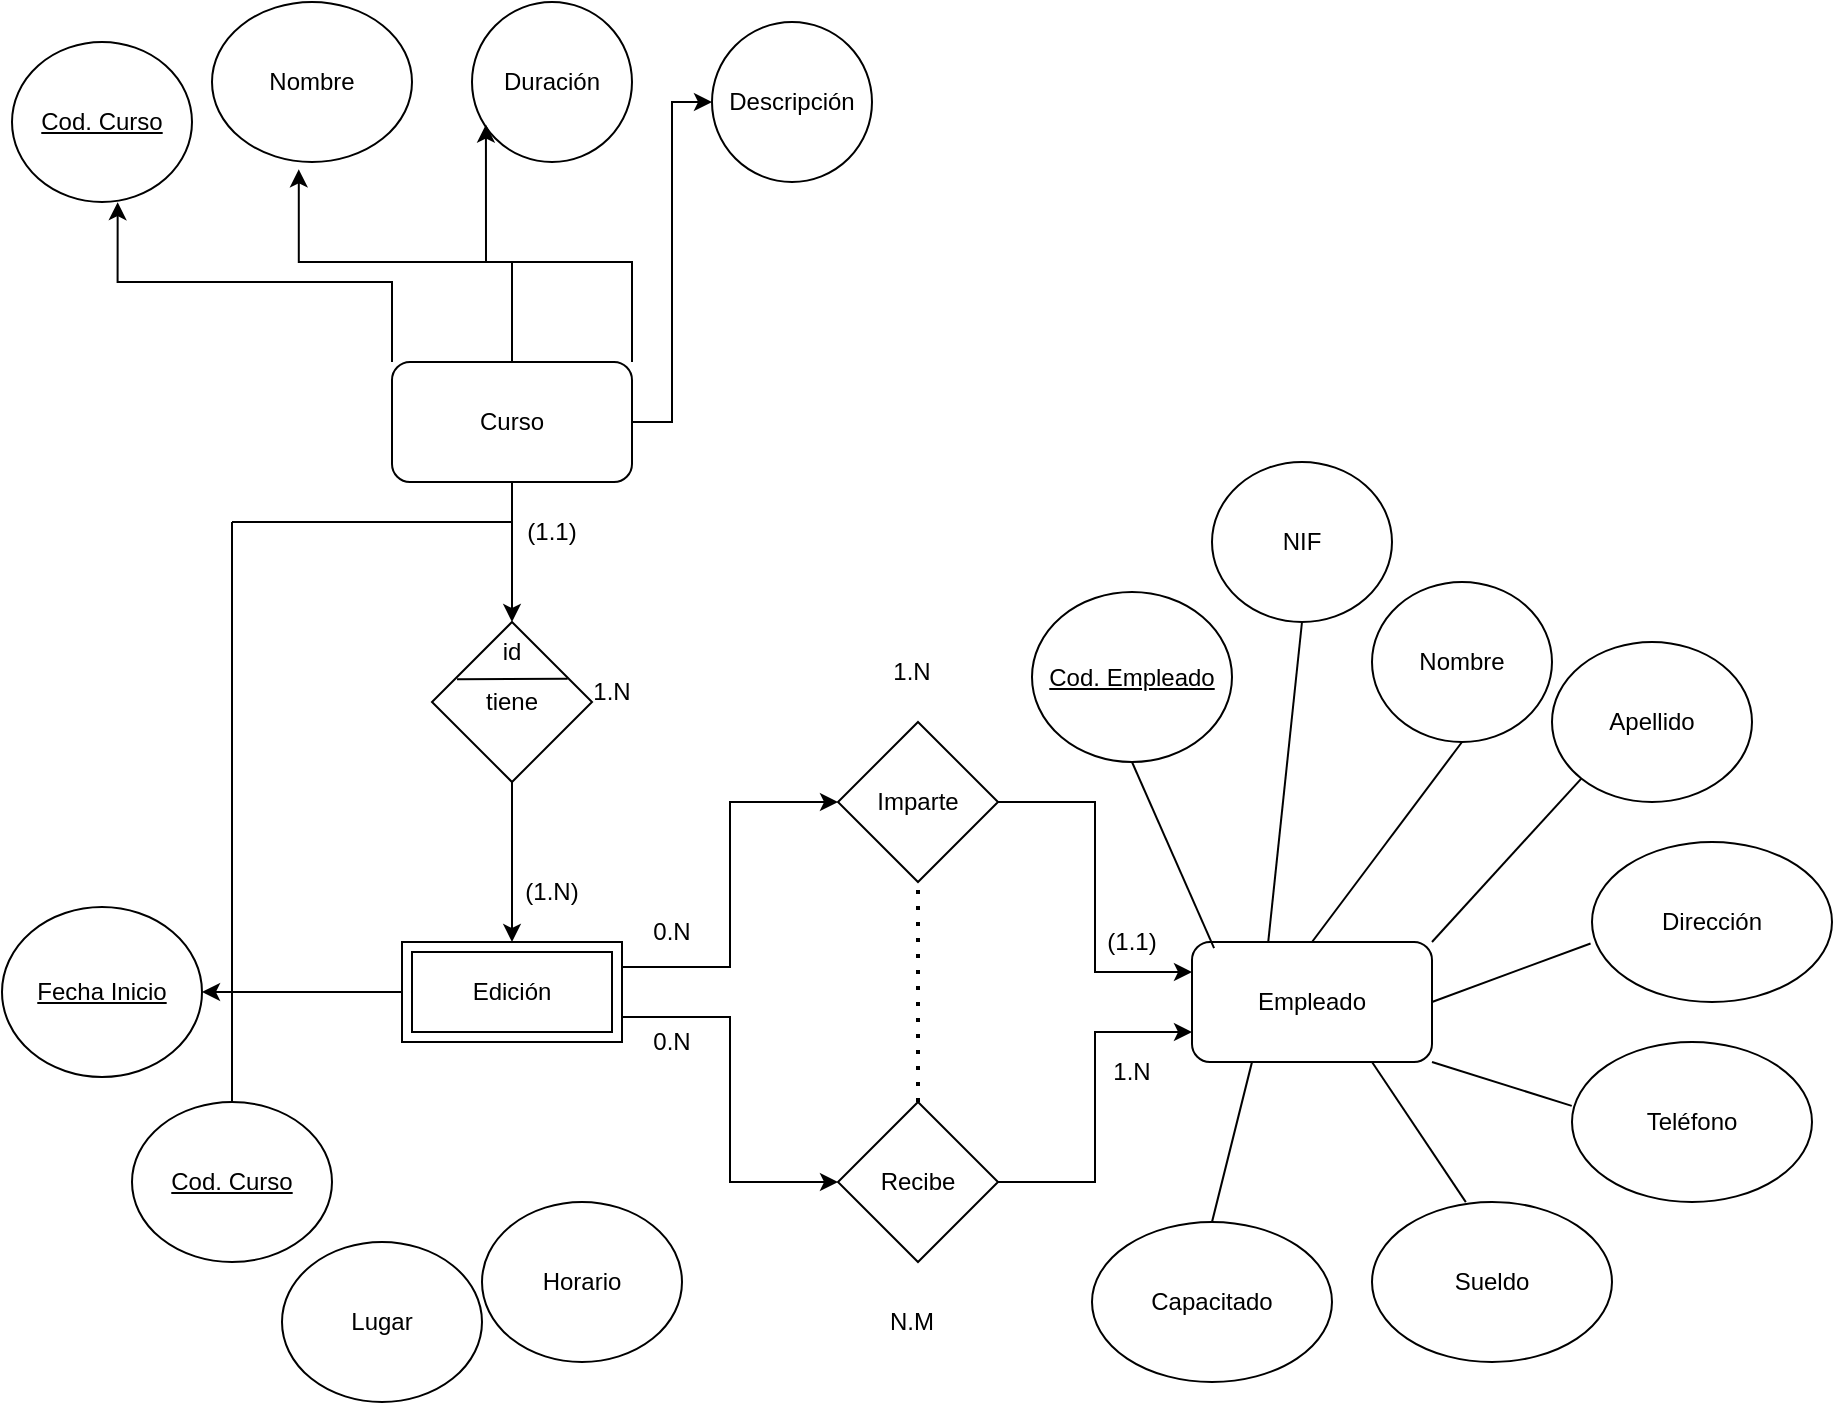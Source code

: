 <mxfile version="28.2.8">
  <diagram name="Página-1" id="TizYcHpgxzE9ANQEfFX4">
    <mxGraphModel dx="1236" dy="724" grid="1" gridSize="10" guides="1" tooltips="1" connect="1" arrows="1" fold="1" page="1" pageScale="1" pageWidth="827" pageHeight="1169" math="0" shadow="0">
      <root>
        <mxCell id="0" />
        <mxCell id="1" parent="0" />
        <mxCell id="aFWC-6pnRCuzpnIg-58M-1" value="Empleado" style="rounded=1;whiteSpace=wrap;html=1;" vertex="1" parent="1">
          <mxGeometry x="600" y="520" width="120" height="60" as="geometry" />
        </mxCell>
        <mxCell id="aFWC-6pnRCuzpnIg-58M-20" style="edgeStyle=orthogonalEdgeStyle;rounded=0;orthogonalLoop=1;jettySize=auto;html=1;exitX=0.5;exitY=1;exitDx=0;exitDy=0;entryX=0.5;entryY=0;entryDx=0;entryDy=0;" edge="1" parent="1" source="aFWC-6pnRCuzpnIg-58M-3" target="aFWC-6pnRCuzpnIg-58M-13">
          <mxGeometry relative="1" as="geometry" />
        </mxCell>
        <mxCell id="aFWC-6pnRCuzpnIg-58M-27" style="edgeStyle=orthogonalEdgeStyle;rounded=0;orthogonalLoop=1;jettySize=auto;html=1;exitX=1;exitY=0.5;exitDx=0;exitDy=0;entryX=0;entryY=0.5;entryDx=0;entryDy=0;" edge="1" parent="1" source="aFWC-6pnRCuzpnIg-58M-3" target="aFWC-6pnRCuzpnIg-58M-6">
          <mxGeometry relative="1" as="geometry" />
        </mxCell>
        <mxCell id="aFWC-6pnRCuzpnIg-58M-3" value="Curso" style="rounded=1;whiteSpace=wrap;html=1;" vertex="1" parent="1">
          <mxGeometry x="200" y="230" width="120" height="60" as="geometry" />
        </mxCell>
        <mxCell id="aFWC-6pnRCuzpnIg-58M-26" style="edgeStyle=orthogonalEdgeStyle;rounded=0;orthogonalLoop=1;jettySize=auto;html=1;exitX=0;exitY=0.5;exitDx=0;exitDy=0;entryX=1;entryY=0.5;entryDx=0;entryDy=0;" edge="1" parent="1" source="aFWC-6pnRCuzpnIg-58M-4" target="aFWC-6pnRCuzpnIg-58M-25">
          <mxGeometry relative="1" as="geometry" />
        </mxCell>
        <mxCell id="aFWC-6pnRCuzpnIg-58M-30" style="edgeStyle=orthogonalEdgeStyle;rounded=0;orthogonalLoop=1;jettySize=auto;html=1;exitX=1;exitY=0.25;exitDx=0;exitDy=0;entryX=0;entryY=0.5;entryDx=0;entryDy=0;" edge="1" parent="1" source="aFWC-6pnRCuzpnIg-58M-4" target="aFWC-6pnRCuzpnIg-58M-28">
          <mxGeometry relative="1" as="geometry" />
        </mxCell>
        <mxCell id="aFWC-6pnRCuzpnIg-58M-31" style="edgeStyle=orthogonalEdgeStyle;rounded=0;orthogonalLoop=1;jettySize=auto;html=1;exitX=1;exitY=0.75;exitDx=0;exitDy=0;entryX=0;entryY=0.5;entryDx=0;entryDy=0;" edge="1" parent="1" source="aFWC-6pnRCuzpnIg-58M-4" target="aFWC-6pnRCuzpnIg-58M-29">
          <mxGeometry relative="1" as="geometry" />
        </mxCell>
        <mxCell id="aFWC-6pnRCuzpnIg-58M-4" value="Edición" style="shape=ext;margin=3;double=1;whiteSpace=wrap;html=1;align=center;" vertex="1" parent="1">
          <mxGeometry x="205" y="520" width="110" height="50" as="geometry" />
        </mxCell>
        <mxCell id="aFWC-6pnRCuzpnIg-58M-6" value="Descripción" style="ellipse;whiteSpace=wrap;html=1;" vertex="1" parent="1">
          <mxGeometry x="360" y="60" width="80" height="80" as="geometry" />
        </mxCell>
        <mxCell id="aFWC-6pnRCuzpnIg-58M-7" value="Duración" style="ellipse;whiteSpace=wrap;html=1;" vertex="1" parent="1">
          <mxGeometry x="240" y="50" width="80" height="80" as="geometry" />
        </mxCell>
        <mxCell id="aFWC-6pnRCuzpnIg-58M-8" value="Nombre" style="ellipse;whiteSpace=wrap;html=1;" vertex="1" parent="1">
          <mxGeometry x="110" y="50" width="100" height="80" as="geometry" />
        </mxCell>
        <mxCell id="aFWC-6pnRCuzpnIg-58M-9" value="&lt;u&gt;Cod. Curso&lt;/u&gt;" style="ellipse;whiteSpace=wrap;html=1;" vertex="1" parent="1">
          <mxGeometry x="10" y="70" width="90" height="80" as="geometry" />
        </mxCell>
        <mxCell id="aFWC-6pnRCuzpnIg-58M-21" style="edgeStyle=orthogonalEdgeStyle;rounded=0;orthogonalLoop=1;jettySize=auto;html=1;exitX=0.5;exitY=1;exitDx=0;exitDy=0;" edge="1" parent="1" source="aFWC-6pnRCuzpnIg-58M-11" target="aFWC-6pnRCuzpnIg-58M-4">
          <mxGeometry relative="1" as="geometry" />
        </mxCell>
        <mxCell id="aFWC-6pnRCuzpnIg-58M-11" value="&lt;div&gt;tiene&lt;/div&gt;" style="rhombus;whiteSpace=wrap;html=1;" vertex="1" parent="1">
          <mxGeometry x="220" y="360" width="80" height="80" as="geometry" />
        </mxCell>
        <mxCell id="aFWC-6pnRCuzpnIg-58M-12" value="" style="endArrow=none;html=1;rounded=0;entryX=0.042;entryY=0.954;entryDx=0;entryDy=0;entryPerimeter=0;exitX=0.964;exitY=0.947;exitDx=0;exitDy=0;exitPerimeter=0;" edge="1" parent="1" source="aFWC-6pnRCuzpnIg-58M-13" target="aFWC-6pnRCuzpnIg-58M-13">
          <mxGeometry width="50" height="50" relative="1" as="geometry">
            <mxPoint x="200" y="400" as="sourcePoint" />
            <mxPoint x="250" y="350" as="targetPoint" />
          </mxGeometry>
        </mxCell>
        <mxCell id="aFWC-6pnRCuzpnIg-58M-13" value="id" style="text;html=1;whiteSpace=wrap;strokeColor=none;fillColor=none;align=center;verticalAlign=middle;rounded=0;" vertex="1" parent="1">
          <mxGeometry x="230" y="360" width="60" height="30" as="geometry" />
        </mxCell>
        <mxCell id="aFWC-6pnRCuzpnIg-58M-14" style="edgeStyle=orthogonalEdgeStyle;rounded=0;orthogonalLoop=1;jettySize=auto;html=1;exitX=0;exitY=0;exitDx=0;exitDy=0;entryX=0.587;entryY=1.001;entryDx=0;entryDy=0;entryPerimeter=0;" edge="1" parent="1" source="aFWC-6pnRCuzpnIg-58M-3" target="aFWC-6pnRCuzpnIg-58M-9">
          <mxGeometry relative="1" as="geometry" />
        </mxCell>
        <mxCell id="aFWC-6pnRCuzpnIg-58M-16" style="edgeStyle=orthogonalEdgeStyle;rounded=0;orthogonalLoop=1;jettySize=auto;html=1;exitX=1;exitY=0;exitDx=0;exitDy=0;entryX=0.087;entryY=0.766;entryDx=0;entryDy=0;entryPerimeter=0;" edge="1" parent="1" source="aFWC-6pnRCuzpnIg-58M-3" target="aFWC-6pnRCuzpnIg-58M-7">
          <mxGeometry relative="1" as="geometry" />
        </mxCell>
        <mxCell id="aFWC-6pnRCuzpnIg-58M-19" style="edgeStyle=orthogonalEdgeStyle;rounded=0;orthogonalLoop=1;jettySize=auto;html=1;exitX=0.5;exitY=0;exitDx=0;exitDy=0;entryX=0.434;entryY=1.046;entryDx=0;entryDy=0;entryPerimeter=0;" edge="1" parent="1" source="aFWC-6pnRCuzpnIg-58M-3" target="aFWC-6pnRCuzpnIg-58M-8">
          <mxGeometry relative="1" as="geometry" />
        </mxCell>
        <mxCell id="aFWC-6pnRCuzpnIg-58M-22" value="Horario" style="ellipse;whiteSpace=wrap;html=1;" vertex="1" parent="1">
          <mxGeometry x="245" y="650" width="100" height="80" as="geometry" />
        </mxCell>
        <mxCell id="aFWC-6pnRCuzpnIg-58M-23" value="Lugar" style="ellipse;whiteSpace=wrap;html=1;" vertex="1" parent="1">
          <mxGeometry x="145" y="670" width="100" height="80" as="geometry" />
        </mxCell>
        <mxCell id="aFWC-6pnRCuzpnIg-58M-24" value="&lt;u&gt;Cod. Curso&lt;/u&gt;" style="ellipse;whiteSpace=wrap;html=1;" vertex="1" parent="1">
          <mxGeometry x="70" y="600" width="100" height="80" as="geometry" />
        </mxCell>
        <mxCell id="aFWC-6pnRCuzpnIg-58M-25" value="&lt;u&gt;Fecha Inicio&lt;/u&gt;" style="ellipse;whiteSpace=wrap;html=1;" vertex="1" parent="1">
          <mxGeometry x="5" y="502.5" width="100" height="85" as="geometry" />
        </mxCell>
        <mxCell id="aFWC-6pnRCuzpnIg-58M-32" style="edgeStyle=orthogonalEdgeStyle;rounded=0;orthogonalLoop=1;jettySize=auto;html=1;exitX=1;exitY=0.5;exitDx=0;exitDy=0;entryX=0;entryY=0.25;entryDx=0;entryDy=0;" edge="1" parent="1" source="aFWC-6pnRCuzpnIg-58M-28" target="aFWC-6pnRCuzpnIg-58M-1">
          <mxGeometry relative="1" as="geometry" />
        </mxCell>
        <mxCell id="aFWC-6pnRCuzpnIg-58M-28" value="Imparte" style="rhombus;whiteSpace=wrap;html=1;" vertex="1" parent="1">
          <mxGeometry x="423" y="410" width="80" height="80" as="geometry" />
        </mxCell>
        <mxCell id="aFWC-6pnRCuzpnIg-58M-33" style="edgeStyle=orthogonalEdgeStyle;rounded=0;orthogonalLoop=1;jettySize=auto;html=1;exitX=1;exitY=0.5;exitDx=0;exitDy=0;entryX=0;entryY=0.75;entryDx=0;entryDy=0;" edge="1" parent="1" source="aFWC-6pnRCuzpnIg-58M-29" target="aFWC-6pnRCuzpnIg-58M-1">
          <mxGeometry relative="1" as="geometry" />
        </mxCell>
        <mxCell id="aFWC-6pnRCuzpnIg-58M-29" value="Recibe" style="rhombus;whiteSpace=wrap;html=1;" vertex="1" parent="1">
          <mxGeometry x="423" y="600" width="80" height="80" as="geometry" />
        </mxCell>
        <mxCell id="aFWC-6pnRCuzpnIg-58M-37" value="" style="endArrow=none;html=1;rounded=0;" edge="1" parent="1">
          <mxGeometry width="50" height="50" relative="1" as="geometry">
            <mxPoint x="120" y="310" as="sourcePoint" />
            <mxPoint x="260" y="310" as="targetPoint" />
          </mxGeometry>
        </mxCell>
        <mxCell id="aFWC-6pnRCuzpnIg-58M-38" value="" style="endArrow=none;html=1;rounded=0;" edge="1" parent="1" source="aFWC-6pnRCuzpnIg-58M-24">
          <mxGeometry width="50" height="50" relative="1" as="geometry">
            <mxPoint x="440" y="500" as="sourcePoint" />
            <mxPoint x="120" y="310" as="targetPoint" />
          </mxGeometry>
        </mxCell>
        <mxCell id="aFWC-6pnRCuzpnIg-58M-39" value="Apellido" style="ellipse;whiteSpace=wrap;html=1;" vertex="1" parent="1">
          <mxGeometry x="780" y="370" width="100" height="80" as="geometry" />
        </mxCell>
        <mxCell id="aFWC-6pnRCuzpnIg-58M-40" value="Nombre" style="ellipse;whiteSpace=wrap;html=1;" vertex="1" parent="1">
          <mxGeometry x="690" y="340" width="90" height="80" as="geometry" />
        </mxCell>
        <mxCell id="aFWC-6pnRCuzpnIg-58M-41" value="NIF" style="ellipse;whiteSpace=wrap;html=1;" vertex="1" parent="1">
          <mxGeometry x="610" y="280" width="90" height="80" as="geometry" />
        </mxCell>
        <mxCell id="aFWC-6pnRCuzpnIg-58M-42" value="&lt;u&gt;Cod. Empleado&lt;/u&gt;" style="ellipse;whiteSpace=wrap;html=1;" vertex="1" parent="1">
          <mxGeometry x="520" y="345" width="100" height="85" as="geometry" />
        </mxCell>
        <mxCell id="aFWC-6pnRCuzpnIg-58M-44" value="Dirección" style="ellipse;whiteSpace=wrap;html=1;" vertex="1" parent="1">
          <mxGeometry x="800" y="470" width="120" height="80" as="geometry" />
        </mxCell>
        <mxCell id="aFWC-6pnRCuzpnIg-58M-45" value="Teléfono" style="ellipse;whiteSpace=wrap;html=1;" vertex="1" parent="1">
          <mxGeometry x="790" y="570" width="120" height="80" as="geometry" />
        </mxCell>
        <mxCell id="aFWC-6pnRCuzpnIg-58M-47" value="Sueldo" style="ellipse;whiteSpace=wrap;html=1;" vertex="1" parent="1">
          <mxGeometry x="690" y="650" width="120" height="80" as="geometry" />
        </mxCell>
        <mxCell id="aFWC-6pnRCuzpnIg-58M-48" value="Capacitado" style="ellipse;whiteSpace=wrap;html=1;" vertex="1" parent="1">
          <mxGeometry x="550" y="660" width="120" height="80" as="geometry" />
        </mxCell>
        <mxCell id="aFWC-6pnRCuzpnIg-58M-49" value="" style="endArrow=none;html=1;rounded=0;entryX=0.092;entryY=0.051;entryDx=0;entryDy=0;entryPerimeter=0;exitX=0.5;exitY=1;exitDx=0;exitDy=0;" edge="1" parent="1" source="aFWC-6pnRCuzpnIg-58M-42" target="aFWC-6pnRCuzpnIg-58M-1">
          <mxGeometry width="50" height="50" relative="1" as="geometry">
            <mxPoint x="440" y="500" as="sourcePoint" />
            <mxPoint x="490" y="450" as="targetPoint" />
          </mxGeometry>
        </mxCell>
        <mxCell id="aFWC-6pnRCuzpnIg-58M-50" value="" style="endArrow=none;html=1;rounded=0;entryX=0.5;entryY=1;entryDx=0;entryDy=0;exitX=0.318;exitY=-0.008;exitDx=0;exitDy=0;exitPerimeter=0;" edge="1" parent="1" source="aFWC-6pnRCuzpnIg-58M-1" target="aFWC-6pnRCuzpnIg-58M-41">
          <mxGeometry width="50" height="50" relative="1" as="geometry">
            <mxPoint x="440" y="500" as="sourcePoint" />
            <mxPoint x="490" y="450" as="targetPoint" />
          </mxGeometry>
        </mxCell>
        <mxCell id="aFWC-6pnRCuzpnIg-58M-51" value="" style="endArrow=none;html=1;rounded=0;entryX=0.5;entryY=1;entryDx=0;entryDy=0;exitX=0.5;exitY=0;exitDx=0;exitDy=0;" edge="1" parent="1" source="aFWC-6pnRCuzpnIg-58M-1" target="aFWC-6pnRCuzpnIg-58M-40">
          <mxGeometry width="50" height="50" relative="1" as="geometry">
            <mxPoint x="440" y="500" as="sourcePoint" />
            <mxPoint x="490" y="450" as="targetPoint" />
          </mxGeometry>
        </mxCell>
        <mxCell id="aFWC-6pnRCuzpnIg-58M-52" value="" style="endArrow=none;html=1;rounded=0;entryX=1;entryY=0;entryDx=0;entryDy=0;exitX=0;exitY=1;exitDx=0;exitDy=0;" edge="1" parent="1" source="aFWC-6pnRCuzpnIg-58M-39" target="aFWC-6pnRCuzpnIg-58M-1">
          <mxGeometry width="50" height="50" relative="1" as="geometry">
            <mxPoint x="440" y="500" as="sourcePoint" />
            <mxPoint x="490" y="450" as="targetPoint" />
          </mxGeometry>
        </mxCell>
        <mxCell id="aFWC-6pnRCuzpnIg-58M-53" value="" style="endArrow=none;html=1;rounded=0;entryX=1;entryY=0.5;entryDx=0;entryDy=0;exitX=-0.006;exitY=0.634;exitDx=0;exitDy=0;exitPerimeter=0;" edge="1" parent="1" source="aFWC-6pnRCuzpnIg-58M-44" target="aFWC-6pnRCuzpnIg-58M-1">
          <mxGeometry width="50" height="50" relative="1" as="geometry">
            <mxPoint x="440" y="500" as="sourcePoint" />
            <mxPoint x="490" y="450" as="targetPoint" />
          </mxGeometry>
        </mxCell>
        <mxCell id="aFWC-6pnRCuzpnIg-58M-54" value="" style="endArrow=none;html=1;rounded=0;entryX=1;entryY=1;entryDx=0;entryDy=0;exitX=-0.001;exitY=0.399;exitDx=0;exitDy=0;exitPerimeter=0;" edge="1" parent="1" source="aFWC-6pnRCuzpnIg-58M-45" target="aFWC-6pnRCuzpnIg-58M-1">
          <mxGeometry width="50" height="50" relative="1" as="geometry">
            <mxPoint x="440" y="500" as="sourcePoint" />
            <mxPoint x="490" y="450" as="targetPoint" />
          </mxGeometry>
        </mxCell>
        <mxCell id="aFWC-6pnRCuzpnIg-58M-55" value="" style="endArrow=none;html=1;rounded=0;entryX=0.75;entryY=1;entryDx=0;entryDy=0;exitX=0.391;exitY=0.001;exitDx=0;exitDy=0;exitPerimeter=0;" edge="1" parent="1" source="aFWC-6pnRCuzpnIg-58M-47" target="aFWC-6pnRCuzpnIg-58M-1">
          <mxGeometry width="50" height="50" relative="1" as="geometry">
            <mxPoint x="440" y="500" as="sourcePoint" />
            <mxPoint x="490" y="450" as="targetPoint" />
          </mxGeometry>
        </mxCell>
        <mxCell id="aFWC-6pnRCuzpnIg-58M-56" value="" style="endArrow=none;html=1;rounded=0;entryX=0.25;entryY=1;entryDx=0;entryDy=0;exitX=0.5;exitY=0;exitDx=0;exitDy=0;" edge="1" parent="1" source="aFWC-6pnRCuzpnIg-58M-48" target="aFWC-6pnRCuzpnIg-58M-1">
          <mxGeometry width="50" height="50" relative="1" as="geometry">
            <mxPoint x="440" y="500" as="sourcePoint" />
            <mxPoint x="490" y="450" as="targetPoint" />
          </mxGeometry>
        </mxCell>
        <mxCell id="aFWC-6pnRCuzpnIg-58M-57" value="(1.1)" style="text;html=1;whiteSpace=wrap;strokeColor=none;fillColor=none;align=center;verticalAlign=middle;rounded=0;" vertex="1" parent="1">
          <mxGeometry x="540" y="505" width="60" height="30" as="geometry" />
        </mxCell>
        <mxCell id="aFWC-6pnRCuzpnIg-58M-58" value="1.N" style="text;html=1;whiteSpace=wrap;strokeColor=none;fillColor=none;align=center;verticalAlign=middle;rounded=0;" vertex="1" parent="1">
          <mxGeometry x="540" y="570" width="60" height="30" as="geometry" />
        </mxCell>
        <mxCell id="aFWC-6pnRCuzpnIg-58M-59" value="1.N" style="text;html=1;whiteSpace=wrap;strokeColor=none;fillColor=none;align=center;verticalAlign=middle;rounded=0;" vertex="1" parent="1">
          <mxGeometry x="430" y="370" width="60" height="30" as="geometry" />
        </mxCell>
        <mxCell id="aFWC-6pnRCuzpnIg-58M-60" value="&lt;div&gt;N.M&lt;/div&gt;" style="text;html=1;whiteSpace=wrap;strokeColor=none;fillColor=none;align=center;verticalAlign=middle;rounded=0;" vertex="1" parent="1">
          <mxGeometry x="430" y="695" width="60" height="30" as="geometry" />
        </mxCell>
        <mxCell id="aFWC-6pnRCuzpnIg-58M-61" value="1.N" style="text;html=1;whiteSpace=wrap;strokeColor=none;fillColor=none;align=center;verticalAlign=middle;rounded=0;" vertex="1" parent="1">
          <mxGeometry x="280" y="380" width="60" height="30" as="geometry" />
        </mxCell>
        <mxCell id="aFWC-6pnRCuzpnIg-58M-62" value="0.N" style="text;html=1;whiteSpace=wrap;strokeColor=none;fillColor=none;align=center;verticalAlign=middle;rounded=0;" vertex="1" parent="1">
          <mxGeometry x="310" y="500" width="60" height="30" as="geometry" />
        </mxCell>
        <mxCell id="aFWC-6pnRCuzpnIg-58M-63" value="0.N" style="text;html=1;whiteSpace=wrap;strokeColor=none;fillColor=none;align=center;verticalAlign=middle;rounded=0;" vertex="1" parent="1">
          <mxGeometry x="310" y="555" width="60" height="30" as="geometry" />
        </mxCell>
        <mxCell id="aFWC-6pnRCuzpnIg-58M-64" value="(1.N)" style="text;html=1;whiteSpace=wrap;strokeColor=none;fillColor=none;align=center;verticalAlign=middle;rounded=0;" vertex="1" parent="1">
          <mxGeometry x="250" y="480" width="60" height="30" as="geometry" />
        </mxCell>
        <mxCell id="aFWC-6pnRCuzpnIg-58M-65" value="(1.1)" style="text;html=1;whiteSpace=wrap;strokeColor=none;fillColor=none;align=center;verticalAlign=middle;rounded=0;" vertex="1" parent="1">
          <mxGeometry x="250" y="300" width="60" height="30" as="geometry" />
        </mxCell>
        <mxCell id="aFWC-6pnRCuzpnIg-58M-66" value="" style="endArrow=none;dashed=1;html=1;dashPattern=1 3;strokeWidth=2;rounded=0;exitX=0.5;exitY=0;exitDx=0;exitDy=0;entryX=0.5;entryY=1;entryDx=0;entryDy=0;" edge="1" parent="1" source="aFWC-6pnRCuzpnIg-58M-29" target="aFWC-6pnRCuzpnIg-58M-28">
          <mxGeometry width="50" height="50" relative="1" as="geometry">
            <mxPoint x="440" y="500" as="sourcePoint" />
            <mxPoint x="490" y="450" as="targetPoint" />
          </mxGeometry>
        </mxCell>
      </root>
    </mxGraphModel>
  </diagram>
</mxfile>
